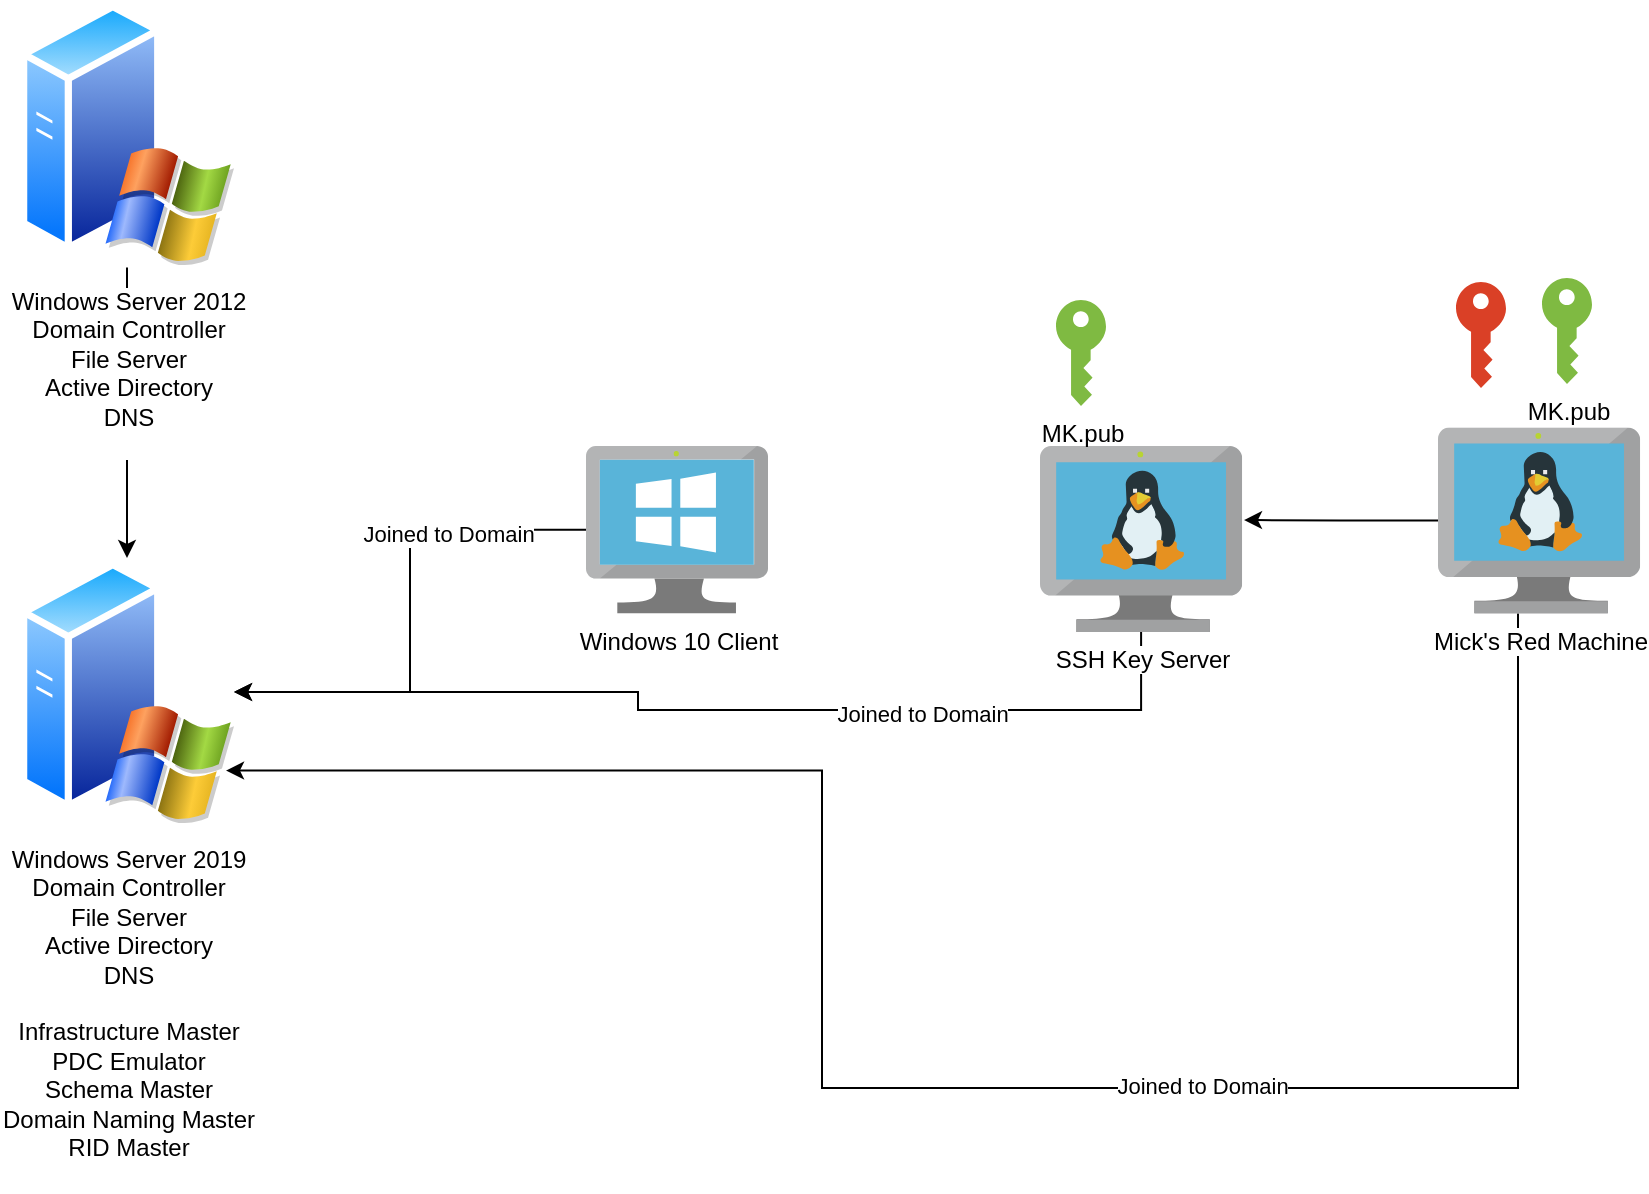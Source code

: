 <mxfile version="21.7.2" type="google">
  <diagram name="Page-1" id="XBnbTzYaKGzwLp61XRmF">
    <mxGraphModel grid="0" page="0" gridSize="10" guides="1" tooltips="1" connect="1" arrows="1" fold="1" pageScale="1" pageWidth="850" pageHeight="1100" math="0" shadow="0">
      <root>
        <mxCell id="0" />
        <mxCell id="1" parent="0" />
        <mxCell id="sqUDbuYJrRxBl_-GvHNo-8" style="edgeStyle=orthogonalEdgeStyle;rounded=0;orthogonalLoop=1;jettySize=auto;html=1;" edge="1" parent="1" source="sqUDbuYJrRxBl_-GvHNo-3" target="sqUDbuYJrRxBl_-GvHNo-4">
          <mxGeometry relative="1" as="geometry" />
        </mxCell>
        <mxCell id="sqUDbuYJrRxBl_-GvHNo-3" value="Windows Server 2012&lt;br&gt;Domain Controller&lt;br&gt;File Server&lt;br&gt;Active Directory&lt;br&gt;DNS&lt;br&gt;&amp;nbsp;" style="image;aspect=fixed;perimeter=ellipsePerimeter;html=1;align=center;shadow=0;dashed=0;spacingTop=3;image=img/lib/active_directory/windows_server_2.svg;" vertex="1" parent="1">
          <mxGeometry x="-60" y="68" width="107" height="133.75" as="geometry" />
        </mxCell>
        <mxCell id="sqUDbuYJrRxBl_-GvHNo-4" value="Windows Server 2019&lt;br&gt;Domain Controller&lt;br&gt;File Server&lt;br&gt;Active Directory&lt;br&gt;DNS&lt;br&gt;&lt;br&gt;Infrastructure Master&lt;br&gt;PDC Emulator&lt;br&gt;Schema Master&lt;br&gt;Domain Naming Master&lt;br&gt;RID Master&lt;br&gt;&amp;nbsp;" style="image;aspect=fixed;perimeter=ellipsePerimeter;html=1;align=center;shadow=0;dashed=0;spacingTop=3;image=img/lib/active_directory/windows_server_2.svg;" vertex="1" parent="1">
          <mxGeometry x="-60" y="347" width="107" height="133.75" as="geometry" />
        </mxCell>
        <mxCell id="sqUDbuYJrRxBl_-GvHNo-6" style="edgeStyle=orthogonalEdgeStyle;rounded=0;orthogonalLoop=1;jettySize=auto;html=1;" edge="1" parent="1" source="sqUDbuYJrRxBl_-GvHNo-5" target="sqUDbuYJrRxBl_-GvHNo-4">
          <mxGeometry relative="1" as="geometry">
            <Array as="points">
              <mxPoint x="135" y="333" />
              <mxPoint x="135" y="414" />
            </Array>
          </mxGeometry>
        </mxCell>
        <mxCell id="sqUDbuYJrRxBl_-GvHNo-7" value="Joined to Domain" style="edgeLabel;html=1;align=center;verticalAlign=middle;resizable=0;points=[];" connectable="0" vertex="1" parent="sqUDbuYJrRxBl_-GvHNo-6">
          <mxGeometry x="-0.814" y="-3" relative="1" as="geometry">
            <mxPoint x="-45" y="5" as="offset" />
          </mxGeometry>
        </mxCell>
        <mxCell id="sqUDbuYJrRxBl_-GvHNo-5" value="Windows 10 Client" style="image;sketch=0;aspect=fixed;html=1;points=[];align=center;fontSize=12;image=img/lib/mscae/VirtualMachineWindows.svg;" vertex="1" parent="1">
          <mxGeometry x="223" y="291" width="91" height="83.72" as="geometry" />
        </mxCell>
        <mxCell id="sqUDbuYJrRxBl_-GvHNo-11" style="edgeStyle=orthogonalEdgeStyle;rounded=0;orthogonalLoop=1;jettySize=auto;html=1;" edge="1" parent="1" source="sqUDbuYJrRxBl_-GvHNo-10" target="sqUDbuYJrRxBl_-GvHNo-4">
          <mxGeometry relative="1" as="geometry">
            <Array as="points">
              <mxPoint x="501" y="423" />
              <mxPoint x="249" y="423" />
              <mxPoint x="249" y="414" />
            </Array>
          </mxGeometry>
        </mxCell>
        <mxCell id="sqUDbuYJrRxBl_-GvHNo-12" value="Joined to Domain" style="edgeLabel;html=1;align=center;verticalAlign=middle;resizable=0;points=[];" connectable="0" vertex="1" parent="sqUDbuYJrRxBl_-GvHNo-11">
          <mxGeometry x="-0.407" y="2" relative="1" as="geometry">
            <mxPoint as="offset" />
          </mxGeometry>
        </mxCell>
        <mxCell id="sqUDbuYJrRxBl_-GvHNo-10" value="SSH Key Server" style="image;sketch=0;aspect=fixed;html=1;points=[];align=center;fontSize=12;image=img/lib/mscae/VM_Linux.svg;" vertex="1" parent="1">
          <mxGeometry x="450" y="291" width="101.09" height="93" as="geometry" />
        </mxCell>
        <mxCell id="sqUDbuYJrRxBl_-GvHNo-16" style="edgeStyle=orthogonalEdgeStyle;rounded=0;orthogonalLoop=1;jettySize=auto;html=1;entryX=1.009;entryY=0.398;entryDx=0;entryDy=0;entryPerimeter=0;" edge="1" parent="1" source="sqUDbuYJrRxBl_-GvHNo-13" target="sqUDbuYJrRxBl_-GvHNo-10">
          <mxGeometry relative="1" as="geometry" />
        </mxCell>
        <mxCell id="sqUDbuYJrRxBl_-GvHNo-17" style="edgeStyle=orthogonalEdgeStyle;rounded=0;orthogonalLoop=1;jettySize=auto;html=1;" edge="1" parent="1" source="sqUDbuYJrRxBl_-GvHNo-13">
          <mxGeometry relative="1" as="geometry">
            <mxPoint x="688.6" y="414" as="sourcePoint" />
            <mxPoint x="43.0" y="453.28" as="targetPoint" />
            <Array as="points">
              <mxPoint x="689" y="612" />
              <mxPoint x="341" y="612" />
              <mxPoint x="341" y="453" />
            </Array>
          </mxGeometry>
        </mxCell>
        <mxCell id="sqUDbuYJrRxBl_-GvHNo-18" value="Joined to Domain" style="edgeLabel;html=1;align=center;verticalAlign=middle;resizable=0;points=[];" connectable="0" vertex="1" parent="sqUDbuYJrRxBl_-GvHNo-17">
          <mxGeometry x="-0.307" y="-2" relative="1" as="geometry">
            <mxPoint x="-35" y="1" as="offset" />
          </mxGeometry>
        </mxCell>
        <mxCell id="sqUDbuYJrRxBl_-GvHNo-13" value="Mick&#39;s Red Machine" style="image;sketch=0;aspect=fixed;html=1;points=[];align=center;fontSize=12;image=img/lib/mscae/VM_Linux.svg;" vertex="1" parent="1">
          <mxGeometry x="649" y="281.72" width="101.09" height="93" as="geometry" />
        </mxCell>
        <mxCell id="sqUDbuYJrRxBl_-GvHNo-19" value="MK.pub" style="sketch=0;pointerEvents=1;shadow=0;dashed=0;html=1;strokeColor=none;labelPosition=center;verticalLabelPosition=bottom;verticalAlign=top;outlineConnect=0;align=center;shape=mxgraph.office.security.key_permissions;fillColor=#7FBA42;container=0;" vertex="1" parent="1">
          <mxGeometry x="701" y="207" width="25" height="53" as="geometry" />
        </mxCell>
        <mxCell id="sqUDbuYJrRxBl_-GvHNo-20" value="" style="sketch=0;pointerEvents=1;shadow=0;dashed=0;html=1;strokeColor=none;labelPosition=center;verticalLabelPosition=bottom;verticalAlign=top;outlineConnect=0;align=center;shape=mxgraph.office.security.key_permissions;fillColor=#DA4026;" vertex="1" parent="1">
          <mxGeometry x="658" y="209" width="25" height="53" as="geometry" />
        </mxCell>
        <mxCell id="sqUDbuYJrRxBl_-GvHNo-22" value="MK.pub" style="sketch=0;pointerEvents=1;shadow=0;dashed=0;html=1;strokeColor=none;labelPosition=center;verticalLabelPosition=bottom;verticalAlign=top;outlineConnect=0;align=center;shape=mxgraph.office.security.key_permissions;fillColor=#7FBA42;container=0;" vertex="1" parent="1">
          <mxGeometry x="458" y="218" width="25" height="53" as="geometry" />
        </mxCell>
      </root>
    </mxGraphModel>
  </diagram>
</mxfile>
